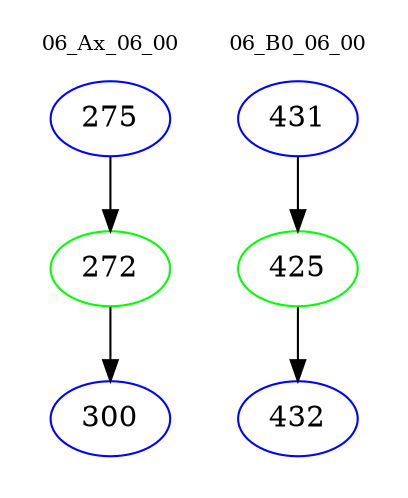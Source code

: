 digraph{
subgraph cluster_0 {
color = white
label = "06_Ax_06_00";
fontsize=10;
T0_275 [label="275", color="blue"]
T0_275 -> T0_272 [color="black"]
T0_272 [label="272", color="green"]
T0_272 -> T0_300 [color="black"]
T0_300 [label="300", color="blue"]
}
subgraph cluster_1 {
color = white
label = "06_B0_06_00";
fontsize=10;
T1_431 [label="431", color="blue"]
T1_431 -> T1_425 [color="black"]
T1_425 [label="425", color="green"]
T1_425 -> T1_432 [color="black"]
T1_432 [label="432", color="blue"]
}
}
